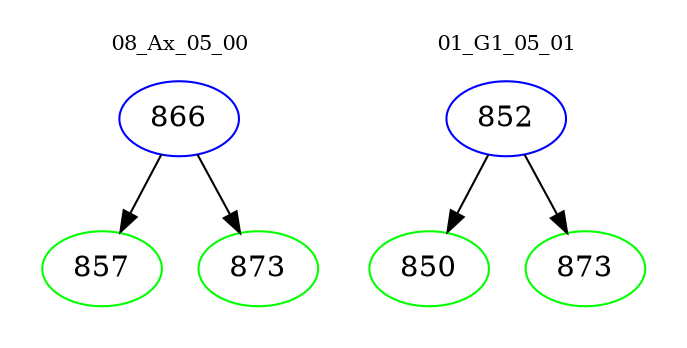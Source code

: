 digraph{
subgraph cluster_0 {
color = white
label = "08_Ax_05_00";
fontsize=10;
T0_866 [label="866", color="blue"]
T0_866 -> T0_857 [color="black"]
T0_857 [label="857", color="green"]
T0_866 -> T0_873 [color="black"]
T0_873 [label="873", color="green"]
}
subgraph cluster_1 {
color = white
label = "01_G1_05_01";
fontsize=10;
T1_852 [label="852", color="blue"]
T1_852 -> T1_850 [color="black"]
T1_850 [label="850", color="green"]
T1_852 -> T1_873 [color="black"]
T1_873 [label="873", color="green"]
}
}
